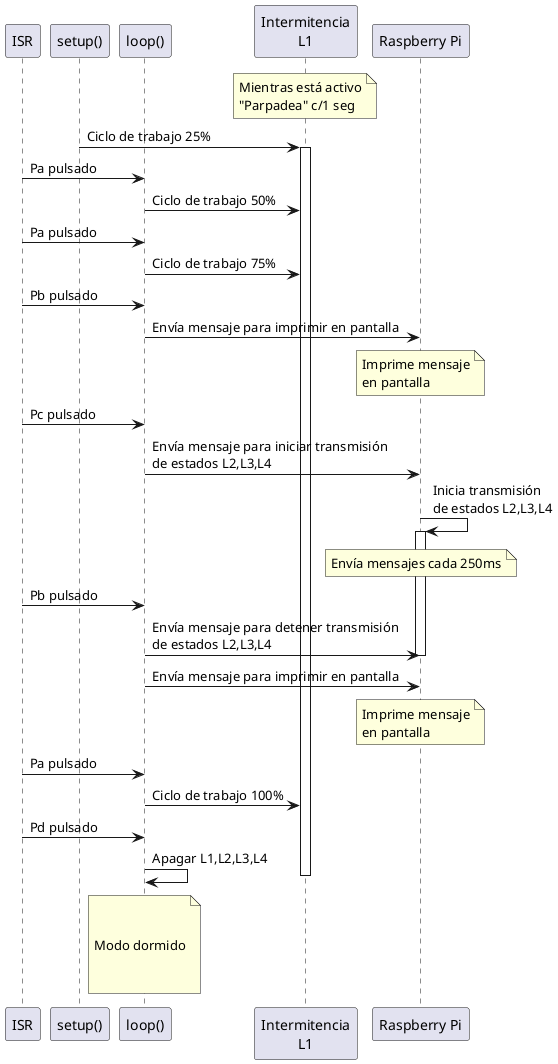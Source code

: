 @startuml Device A Sequences
participant ISR
participant "setup()" as setup
participant "loop()" as loop
participant "Intermitencia\nL1" as blinkL1
participant "Raspberry Pi" as RPi
note over blinkL1: Mientras está activo\n"Parpadea" c/1 seg
setup -> blinkL1: Ciclo de trabajo 25%
activate blinkL1
ISR -> loop: Pa pulsado
loop -> blinkL1: Ciclo de trabajo 50%
ISR -> loop: Pa pulsado
loop -> blinkL1: Ciclo de trabajo 75%
ISR -> loop: Pb pulsado
loop -> RPi: Envía mensaje para imprimir en pantalla
note over RPi: Imprime mensaje\nen pantalla
ISR -> loop: Pc pulsado
loop -> RPi: Envía mensaje para iniciar transmisión\nde estados L2,L3,L4
RPi -> RPi: Inicia transmisión\nde estados L2,L3,L4
note over RPi: Envía mensajes cada 250ms
activate RPi
ISR -> loop: Pb pulsado
loop -> RPi: Envía mensaje para detener transmisión\nde estados L2,L3,L4
deactivate RPi
loop -> RPi: Envía mensaje para imprimir en pantalla
note over RPi: Imprime mensaje\nen pantalla
ISR -> loop: Pa pulsado
loop -> blinkL1: Ciclo de trabajo 100%
ISR -> loop: Pd pulsado
loop -> loop: Apagar L1,L2,L3,L4
deactivate blinkL1
note over loop: \n\nModo dormido\n\n
@enduml